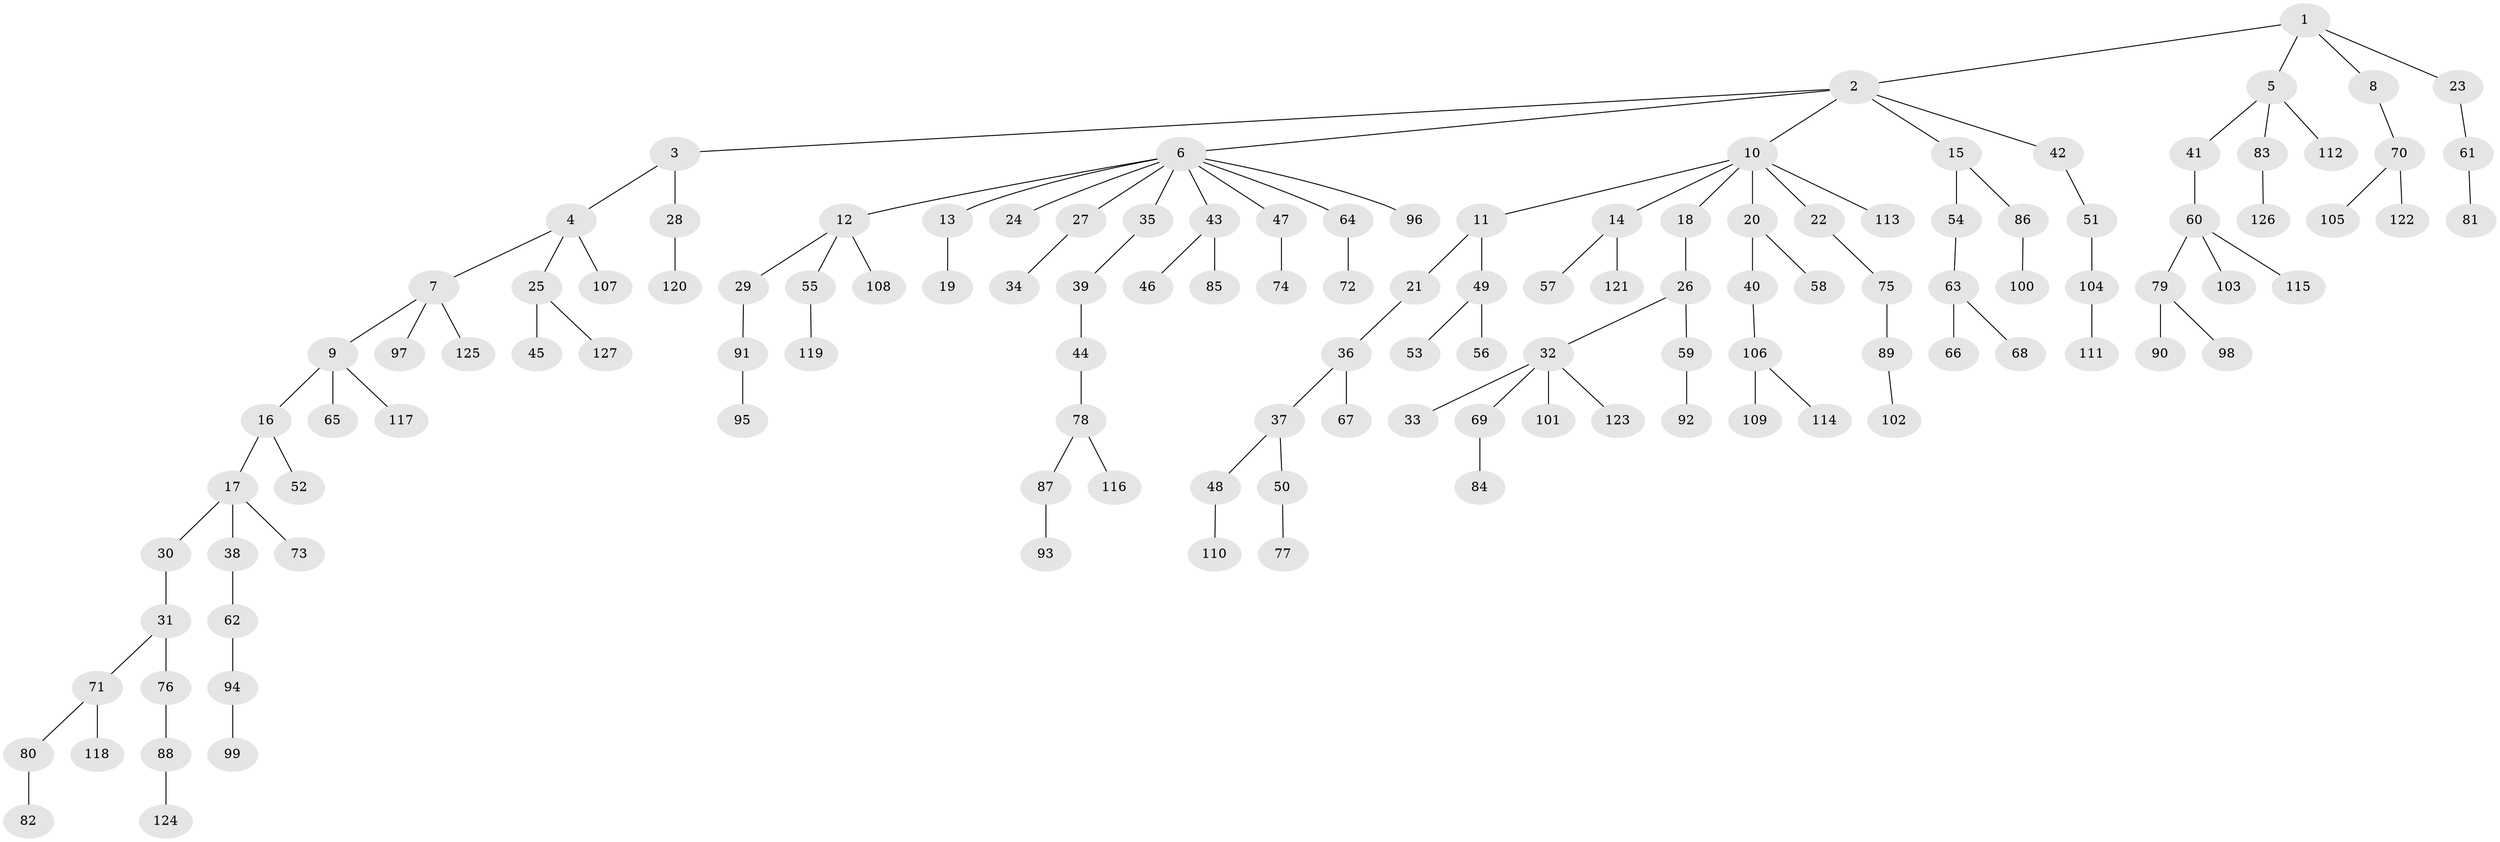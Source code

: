 // Generated by graph-tools (version 1.1) at 2025/50/03/09/25 03:50:22]
// undirected, 127 vertices, 126 edges
graph export_dot {
graph [start="1"]
  node [color=gray90,style=filled];
  1;
  2;
  3;
  4;
  5;
  6;
  7;
  8;
  9;
  10;
  11;
  12;
  13;
  14;
  15;
  16;
  17;
  18;
  19;
  20;
  21;
  22;
  23;
  24;
  25;
  26;
  27;
  28;
  29;
  30;
  31;
  32;
  33;
  34;
  35;
  36;
  37;
  38;
  39;
  40;
  41;
  42;
  43;
  44;
  45;
  46;
  47;
  48;
  49;
  50;
  51;
  52;
  53;
  54;
  55;
  56;
  57;
  58;
  59;
  60;
  61;
  62;
  63;
  64;
  65;
  66;
  67;
  68;
  69;
  70;
  71;
  72;
  73;
  74;
  75;
  76;
  77;
  78;
  79;
  80;
  81;
  82;
  83;
  84;
  85;
  86;
  87;
  88;
  89;
  90;
  91;
  92;
  93;
  94;
  95;
  96;
  97;
  98;
  99;
  100;
  101;
  102;
  103;
  104;
  105;
  106;
  107;
  108;
  109;
  110;
  111;
  112;
  113;
  114;
  115;
  116;
  117;
  118;
  119;
  120;
  121;
  122;
  123;
  124;
  125;
  126;
  127;
  1 -- 2;
  1 -- 5;
  1 -- 8;
  1 -- 23;
  2 -- 3;
  2 -- 6;
  2 -- 10;
  2 -- 15;
  2 -- 42;
  3 -- 4;
  3 -- 28;
  4 -- 7;
  4 -- 25;
  4 -- 107;
  5 -- 41;
  5 -- 83;
  5 -- 112;
  6 -- 12;
  6 -- 13;
  6 -- 24;
  6 -- 27;
  6 -- 35;
  6 -- 43;
  6 -- 47;
  6 -- 64;
  6 -- 96;
  7 -- 9;
  7 -- 97;
  7 -- 125;
  8 -- 70;
  9 -- 16;
  9 -- 65;
  9 -- 117;
  10 -- 11;
  10 -- 14;
  10 -- 18;
  10 -- 20;
  10 -- 22;
  10 -- 113;
  11 -- 21;
  11 -- 49;
  12 -- 29;
  12 -- 55;
  12 -- 108;
  13 -- 19;
  14 -- 57;
  14 -- 121;
  15 -- 54;
  15 -- 86;
  16 -- 17;
  16 -- 52;
  17 -- 30;
  17 -- 38;
  17 -- 73;
  18 -- 26;
  20 -- 40;
  20 -- 58;
  21 -- 36;
  22 -- 75;
  23 -- 61;
  25 -- 45;
  25 -- 127;
  26 -- 32;
  26 -- 59;
  27 -- 34;
  28 -- 120;
  29 -- 91;
  30 -- 31;
  31 -- 71;
  31 -- 76;
  32 -- 33;
  32 -- 69;
  32 -- 101;
  32 -- 123;
  35 -- 39;
  36 -- 37;
  36 -- 67;
  37 -- 48;
  37 -- 50;
  38 -- 62;
  39 -- 44;
  40 -- 106;
  41 -- 60;
  42 -- 51;
  43 -- 46;
  43 -- 85;
  44 -- 78;
  47 -- 74;
  48 -- 110;
  49 -- 53;
  49 -- 56;
  50 -- 77;
  51 -- 104;
  54 -- 63;
  55 -- 119;
  59 -- 92;
  60 -- 79;
  60 -- 103;
  60 -- 115;
  61 -- 81;
  62 -- 94;
  63 -- 66;
  63 -- 68;
  64 -- 72;
  69 -- 84;
  70 -- 105;
  70 -- 122;
  71 -- 80;
  71 -- 118;
  75 -- 89;
  76 -- 88;
  78 -- 87;
  78 -- 116;
  79 -- 90;
  79 -- 98;
  80 -- 82;
  83 -- 126;
  86 -- 100;
  87 -- 93;
  88 -- 124;
  89 -- 102;
  91 -- 95;
  94 -- 99;
  104 -- 111;
  106 -- 109;
  106 -- 114;
}
